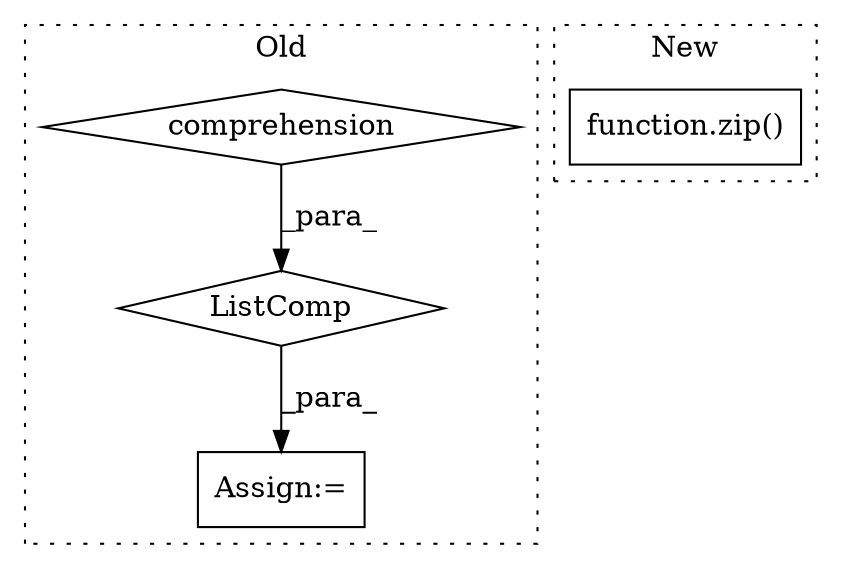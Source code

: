 digraph G {
subgraph cluster0 {
1 [label="ListComp" a="106" s="1666" l="21" shape="diamond"];
3 [label="comprehension" a="45" s="1675" l="3" shape="diamond"];
4 [label="Assign:=" a="68" s="1997" l="4" shape="box"];
label = "Old";
style="dotted";
}
subgraph cluster1 {
2 [label="function.zip()" a="75" s="2053,2083" l="4,1" shape="box"];
label = "New";
style="dotted";
}
1 -> 4 [label="_para_"];
3 -> 1 [label="_para_"];
}